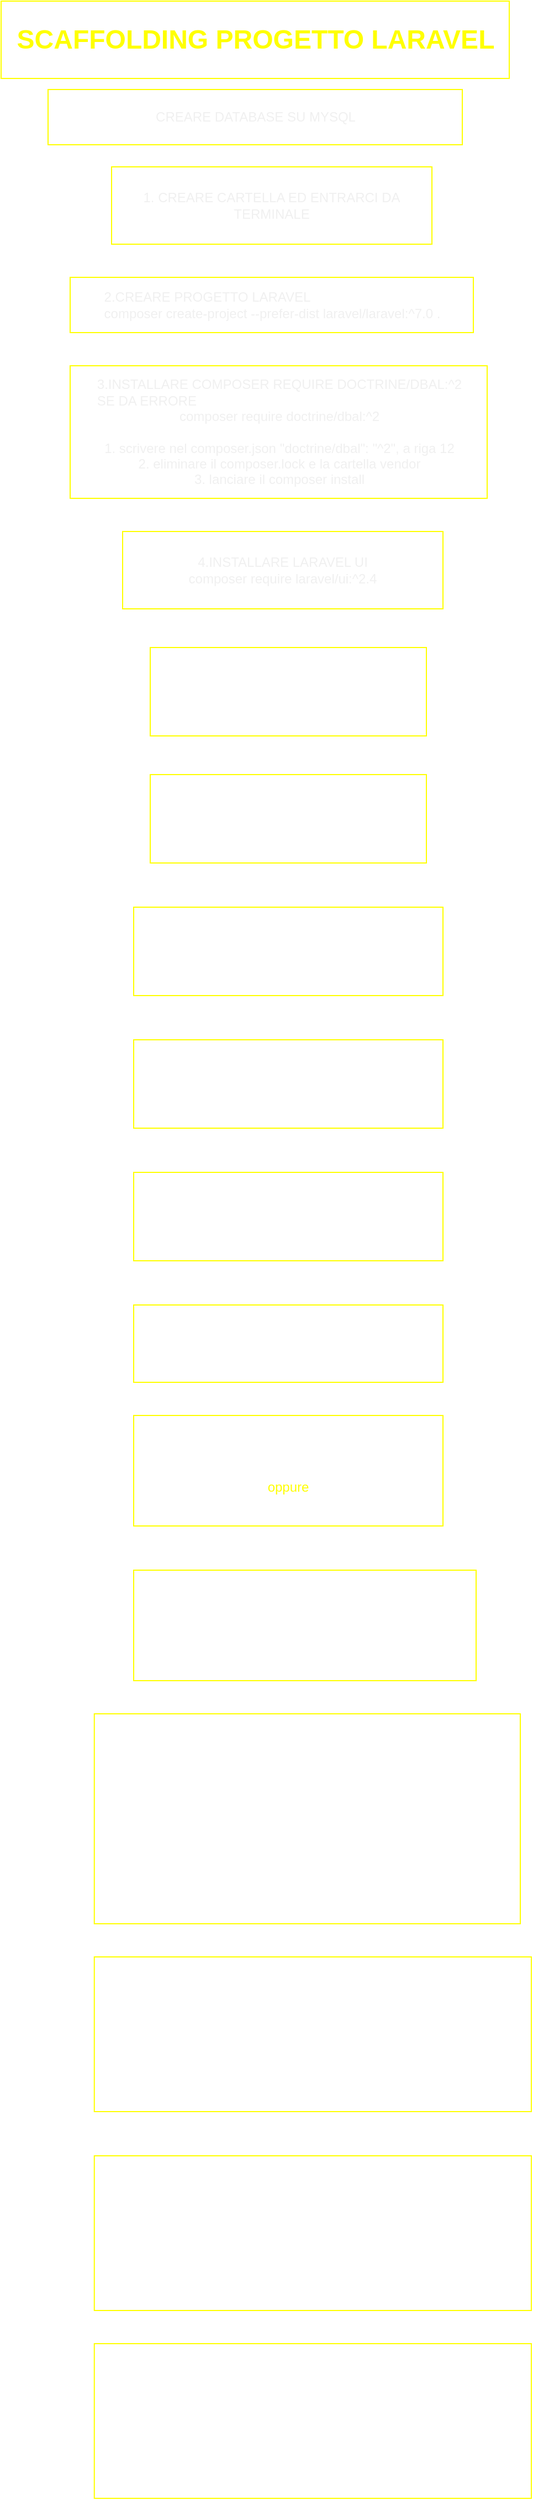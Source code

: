 <mxfile>
    <diagram id="XEu2gbl-7uaOfNecbIsk" name="Page-1">
        <mxGraphModel dx="2236" dy="569" grid="1" gridSize="10" guides="1" tooltips="1" connect="1" arrows="1" fold="1" page="1" pageScale="1" pageWidth="827" pageHeight="1169" math="0" shadow="0">
            <root>
                <mxCell id="0"/>
                <mxCell id="1" parent="0"/>
                <mxCell id="3" value="&lt;h1&gt;&lt;font color=&quot;#ffff00&quot;&gt;SCAFFOLDING PROGETTO LARAVEL&lt;/font&gt;&lt;/h1&gt;" style="text;html=1;align=center;verticalAlign=middle;resizable=0;points=[];autosize=1;strokeColor=#FFFF00;fillColor=none;" parent="1" vertex="1">
                    <mxGeometry x="-260" width="460" height="70" as="geometry"/>
                </mxCell>
                <mxCell id="4" value="&lt;span style=&quot;color: rgb(240, 240, 240); text-align: left;&quot;&gt;1. CREARE CARTELLA ED ENTRARCI DA TERMINALE&lt;/span&gt;" style="rounded=0;whiteSpace=wrap;html=1;strokeColor=#FFFF00;fontColor=#FFFF00;" parent="1" vertex="1">
                    <mxGeometry x="-160" y="150" width="290" height="70" as="geometry"/>
                </mxCell>
                <mxCell id="5" value="&lt;span style=&quot;color: rgb(240, 240, 240); text-align: left; background-color: initial;&quot;&gt;&lt;div&gt;&lt;span style=&quot;background-color: initial;&quot;&gt;3.INSTALLARE COMPOSER REQUIRE DOCTRINE/DBAL:^2&lt;/span&gt;&lt;/div&gt;&lt;div&gt;&lt;span style=&quot;background-color: initial;&quot;&gt;SE DA ERRORE&lt;/span&gt;&lt;/div&gt;&lt;/span&gt;&lt;span style=&quot;color: rgb(240, 240, 240); text-align: left;&quot;&gt;composer require doctrine/dbal:^2&lt;br&gt;&lt;/span&gt;&lt;br style=&quot;color: rgb(240, 240, 240); text-align: left;&quot;&gt;&lt;span style=&quot;color: rgb(240, 240, 240); text-align: left; background-color: initial;&quot;&gt;&lt;span style=&quot;&quot;&gt;&#9;&lt;/span&gt;1. scrivere nel composer.json &quot;doctrine/dbal&quot;: &quot;^2&quot;, a riga 12&lt;br&gt;&lt;span style=&quot;&quot;&gt;&#9;&lt;/span&gt;2. eliminare il composer.lock e la cartella vendor&lt;br&gt;&lt;span style=&quot;&quot;&gt;&#9;&lt;/span&gt;3. lanciare il composer install&lt;br&gt;&lt;/span&gt;" style="rounded=0;whiteSpace=wrap;html=1;strokeColor=#FFFF00;fontColor=#FFFF00;" parent="1" vertex="1">
                    <mxGeometry x="-197.5" y="330" width="377.5" height="120" as="geometry"/>
                </mxCell>
                <mxCell id="6" value="&lt;div style=&quot;color: rgb(240, 240, 240); text-align: left;&quot;&gt;&lt;span style=&quot;background-color: initial;&quot;&gt;2.CREARE PROGETTO LARAVEL&lt;/span&gt;&lt;/div&gt;&lt;span style=&quot;color: rgb(240, 240, 240); text-align: left; background-color: initial;&quot;&gt;composer create-project --prefer-dist laravel/laravel:^7.0 .&lt;/span&gt;" style="rounded=0;whiteSpace=wrap;html=1;strokeColor=#FFFF00;fontColor=#FFFF00;" parent="1" vertex="1">
                    <mxGeometry x="-197.5" y="250" width="365" height="50" as="geometry"/>
                </mxCell>
                <mxCell id="7" value="&lt;span style=&quot;color: rgb(240, 240, 240); text-align: left;&quot;&gt;4.INSTALLARE LARAVEL UI&lt;/span&gt;&lt;br style=&quot;color: rgb(240, 240, 240); text-align: left;&quot;&gt;&lt;span style=&quot;color: rgb(240, 240, 240); text-align: left;&quot;&gt;&lt;/span&gt;&lt;span style=&quot;color: rgb(240, 240, 240); text-align: left;&quot;&gt;&#9;&lt;/span&gt;&lt;span style=&quot;color: rgb(240, 240, 240); text-align: left;&quot;&gt;composer require laravel/ui:^2.4&lt;/span&gt;" style="rounded=0;whiteSpace=wrap;html=1;strokeColor=#FFFF00;fontColor=#FFFF00;" parent="1" vertex="1">
                    <mxGeometry x="-150" y="480" width="290" height="70" as="geometry"/>
                </mxCell>
                <mxCell id="9" value="&lt;font color=&quot;#ffffff&quot;&gt;5. RIMUOVO I FAKER&lt;br&gt;composer require fzaninotto/faker&lt;br&gt;&lt;/font&gt;" style="rounded=0;whiteSpace=wrap;html=1;strokeColor=#FFFF00;fontColor=#FFFF00;" parent="1" vertex="1">
                    <mxGeometry x="-125" y="585" width="250" height="80" as="geometry"/>
                </mxCell>
                <mxCell id="10" value="&lt;font color=&quot;#ffffff&quot;&gt;6. AGGIUNGO NUOVO FAKER&lt;br&gt;composer require fakerphp/faker&lt;/font&gt;" style="rounded=0;whiteSpace=wrap;html=1;strokeColor=#FFFF00;fontColor=#FFFF00;" parent="1" vertex="1">
                    <mxGeometry x="-125" y="700" width="250" height="80" as="geometry"/>
                </mxCell>
                <mxCell id="11" value="&lt;font color=&quot;#ffffff&quot;&gt;7. INSTALLARE LO SCAFFOLDING DEL AUTH CON VUE&lt;br&gt;php artisan ui vue --auth&lt;br&gt;&lt;/font&gt;" style="rounded=0;whiteSpace=wrap;html=1;strokeColor=#FFFF00;fontColor=#FFFF00;" parent="1" vertex="1">
                    <mxGeometry x="-140" y="820" width="280" height="80" as="geometry"/>
                </mxCell>
                <mxCell id="12" value="&lt;font color=&quot;#ffffff&quot;&gt;8. AGGIUNGERE PAGINE DI ERRORE PERSONALIZZATE&lt;br&gt;php artisan vendor:publish --tag=laravel-errors&lt;br&gt;&lt;/font&gt;" style="rounded=0;whiteSpace=wrap;html=1;strokeColor=#FFFF00;fontColor=#FFFF00;" parent="1" vertex="1">
                    <mxGeometry x="-140" y="940" width="280" height="80" as="geometry"/>
                </mxCell>
                <mxCell id="13" value="&lt;font color=&quot;#ffffff&quot;&gt;9. INSTALLARE TUTTE LE DIPENDENZE&amp;nbsp;&lt;br&gt;NODE_MODULES&lt;br&gt;npm install&lt;br&gt;&lt;/font&gt;" style="rounded=0;whiteSpace=wrap;html=1;strokeColor=#FFFF00;fontColor=#FFFF00;" parent="1" vertex="1">
                    <mxGeometry x="-140" y="1060" width="280" height="80" as="geometry"/>
                </mxCell>
                <mxCell id="14" value="&lt;font color=&quot;#ffffff&quot;&gt;10.&amp;nbsp;&lt;/font&gt;&lt;span style=&quot;background-color: initial;&quot;&gt;&lt;font color=&quot;#ffffff&quot;&gt;AGGIUNGERE AL GITIGNORE IL composer.lock, package-lock.json&lt;br&gt;&lt;/font&gt;&lt;br&gt;&lt;/span&gt;" style="rounded=0;whiteSpace=wrap;html=1;strokeColor=#FFFF00;fontColor=#FFFF00;" parent="1" vertex="1">
                    <mxGeometry x="-140" y="1180" width="280" height="70" as="geometry"/>
                </mxCell>
                <mxCell id="15" value="&lt;div style=&quot;text-align: left;&quot;&gt;&lt;span style=&quot;background-color: initial;&quot;&gt;&lt;font color=&quot;#f0f0f0&quot;&gt;CREARE DATABASE SU MYSQL&lt;/font&gt;&lt;/span&gt;&lt;/div&gt;" style="rounded=0;whiteSpace=wrap;html=1;strokeColor=#FFFF00;fontColor=#FFFF00;" parent="1" vertex="1">
                    <mxGeometry x="-217.5" y="80" width="375" height="50" as="geometry"/>
                </mxCell>
                <mxCell id="16" value="&lt;span style=&quot;background-color: initial;&quot;&gt;&lt;font color=&quot;#ffffff&quot;&gt;11. MODIFICARE FILE .env&lt;br&gt;e pulire la cash lanciando&lt;br&gt;&amp;nbsp;composer dump-autoload&lt;br&gt;&lt;/font&gt;oppure&lt;br&gt;&lt;font color=&quot;#ffffff&quot;&gt;php artisan config:clear&lt;/font&gt;&lt;br&gt;&lt;/span&gt;" style="rounded=0;whiteSpace=wrap;html=1;strokeColor=#FFFF00;fontColor=#FFFF00;" parent="1" vertex="1">
                    <mxGeometry x="-140" y="1280" width="280" height="100" as="geometry"/>
                </mxCell>
                <mxCell id="17" value="&lt;span style=&quot;background-color: initial;&quot;&gt;&lt;font color=&quot;#ffffff&quot;&gt;12. INSTALLAZIONE FONTAWESOME&lt;br&gt;npm install --save @fortawesome/fontawesome-free&lt;/font&gt;&lt;br&gt;&lt;/span&gt;" style="rounded=0;whiteSpace=wrap;html=1;strokeColor=#FFFF00;fontColor=#FFFF00;" parent="1" vertex="1">
                    <mxGeometry x="-140" y="1420" width="310" height="100" as="geometry"/>
                </mxCell>
                <mxCell id="18" value="&lt;span style=&quot;background-color: initial;&quot;&gt;&lt;font color=&quot;#ffffff&quot;&gt;13. IMPORTARE I FONT IN APP.CSS&lt;br&gt;&lt;/font&gt;&lt;div&gt;&lt;font color=&quot;#ffffff&quot;&gt;// fontawesome&lt;/font&gt;&lt;/div&gt;&lt;div&gt;&lt;font color=&quot;#ffffff&quot;&gt;&lt;span style=&quot;&quot;&gt;&lt;span style=&quot;&quot;&gt;&#9;&#9;&lt;/span&gt;$fa-font-path: &quot;../fonts/font-awesome&quot; !default;&lt;/span&gt;&lt;/font&gt;&lt;/div&gt;&lt;div&gt;&lt;font color=&quot;#ffffff&quot;&gt;&lt;br&gt;&lt;/font&gt;&lt;/div&gt;&lt;div&gt;&lt;font color=&quot;#ffffff&quot;&gt;&lt;span style=&quot;&quot;&gt;&lt;span style=&quot;&quot;&gt;&#9;&#9;&lt;/span&gt;@import '~@fortawesome/fontawesome-free/scss/fontawesome';&lt;/span&gt;&lt;/font&gt;&lt;/div&gt;&lt;div&gt;&lt;font color=&quot;#ffffff&quot;&gt;&lt;span style=&quot;&quot;&gt;&lt;span style=&quot;&quot;&gt;&#9;&#9;&lt;/span&gt;@import '~@fortawesome/fontawesome-free/scss/regular';&lt;/span&gt;&lt;/font&gt;&lt;/div&gt;&lt;div&gt;&lt;font color=&quot;#ffffff&quot;&gt;&lt;span style=&quot;&quot;&gt;&lt;span style=&quot;&quot;&gt;&#9;&#9;&lt;/span&gt;@import '~@fortawesome/fontawesome-free/scss/solid';&lt;/span&gt;&lt;/font&gt;&lt;/div&gt;&lt;div&gt;&lt;font color=&quot;#ffffff&quot;&gt;&lt;span style=&quot;&quot;&gt;&lt;span style=&quot;&quot;&gt;&#9;&#9;&lt;/span&gt;@import '~@fortawesome/fontawesome-free/scss/brands';&lt;/span&gt;&lt;/font&gt;&lt;/div&gt;&lt;div&gt;&lt;br&gt;&lt;/div&gt;&lt;/span&gt;" style="rounded=0;whiteSpace=wrap;html=1;strokeColor=#FFFF00;fontColor=#FFFF00;" parent="1" vertex="1">
                    <mxGeometry x="-175.62" y="1550" width="385.62" height="190" as="geometry"/>
                </mxCell>
                <mxCell id="19" value="&lt;font color=&quot;#ffffff&quot;&gt;14. MODIFICARE IL WEBPACK.MIX&lt;br&gt;&lt;div&gt;mix.js('resources/js/app.js', 'public/js')&lt;/div&gt;&lt;div&gt;&amp;nbsp; &amp;nbsp; &lt;span style=&quot;&quot;&gt;&#9;&#9;&#9;&#9;&lt;/span&gt;.sass('resources/sass/app.scss', 'public/css').options({&lt;/div&gt;&lt;div&gt;&amp;nbsp; &amp;nbsp; &amp;nbsp; &amp;nbsp; &lt;span style=&quot;&quot;&gt;&#9;&#9;&#9;&#9;&lt;/span&gt;processCssUrls: false,&lt;/div&gt;&lt;div&gt;&amp;nbsp; &amp;nbsp; &lt;span style=&quot;&quot;&gt;&#9;&#9;&#9;&lt;/span&gt;});&lt;/div&gt;&lt;div&gt;&lt;span style=&quot;&quot;&gt;&lt;span style=&quot;&quot;&gt;&#9;&#9;&#9;&lt;/span&gt;mix.copyDirectory('./node_modules/@fortawesome/fontawesome-free/webfonts/*', &lt;span style=&quot;&quot;&gt;&#9;&#9;&#9;&lt;/span&gt;'public/fonts/font-awesome');&lt;/span&gt;&lt;/div&gt;&lt;div&gt;&lt;br&gt;&lt;/div&gt;&lt;/font&gt;" style="rounded=0;whiteSpace=wrap;html=1;strokeColor=#FFFF00;fontColor=#FFFF00;" parent="1" vertex="1">
                    <mxGeometry x="-175.62" y="1770" width="395.62" height="140" as="geometry"/>
                </mxCell>
                <mxCell id="20" value="&lt;font color=&quot;#ffffff&quot;&gt;15.&amp;nbsp;&lt;/font&gt;&lt;span style=&quot;background-color: initial;&quot;&gt;&lt;font color=&quot;#ffffff&quot;&gt;CREARE CARTELLE LAYOUTS E VARI PARTIALS&lt;br&gt;&lt;/font&gt;&lt;div&gt;&lt;font color=&quot;#ffffff&quot;&gt;LINKARE IL CSS USANDO {{asset('css/app.css')}} nel layout principale che viene esteso&lt;/font&gt;&lt;/div&gt;&lt;div&gt;&lt;br&gt;&lt;/div&gt;&lt;div&gt;&lt;div&gt;&lt;font color=&quot;#ffffff&quot;&gt;&amp;nbsp;INSERIRE 1 CLASSE DI BOOTSTRAP E 1 DI FONTAWESOME PER VEDERE SE STANNO FUNZIONANDO CORRETTAMENTE&lt;/font&gt;&lt;/div&gt;&lt;div&gt;&lt;font color=&quot;#ffffff&quot;&gt;&amp;nbsp;&amp;lt;h1 class=&quot;text-center&quot;&amp;gt;Ciao &amp;lt;i class=&quot;fa-brands fa-android&quot;&amp;gt;&amp;lt;/i&amp;gt;&amp;lt;/h1&amp;gt;&lt;/font&gt;&lt;/div&gt;&lt;/div&gt;&lt;div&gt;&lt;br&gt;&lt;/div&gt;&lt;/span&gt;" style="rounded=0;whiteSpace=wrap;html=1;strokeColor=#FFFF00;fontColor=#FFFF00;" parent="1" vertex="1">
                    <mxGeometry x="-175.62" y="1950" width="395.62" height="140" as="geometry"/>
                </mxCell>
                <mxCell id="21" value="&lt;font color=&quot;#ffffff&quot;&gt;16. RINOMINARE LE CARTELLE IN ADMIN JS - CSS -LAYOUTS&lt;br&gt;Per la parte di amministrazione&lt;br&gt;Modificando i relativi collegamenti all'interno dei template e funzioni in cui vengono richiamati&lt;br&gt;&lt;/font&gt;" style="rounded=0;whiteSpace=wrap;html=1;strokeColor=#FFFF00;fontColor=#FFFF00;" parent="1" vertex="1">
                    <mxGeometry x="-175.62" y="2120" width="395.62" height="140" as="geometry"/>
                </mxCell>
            </root>
        </mxGraphModel>
    </diagram>
</mxfile>